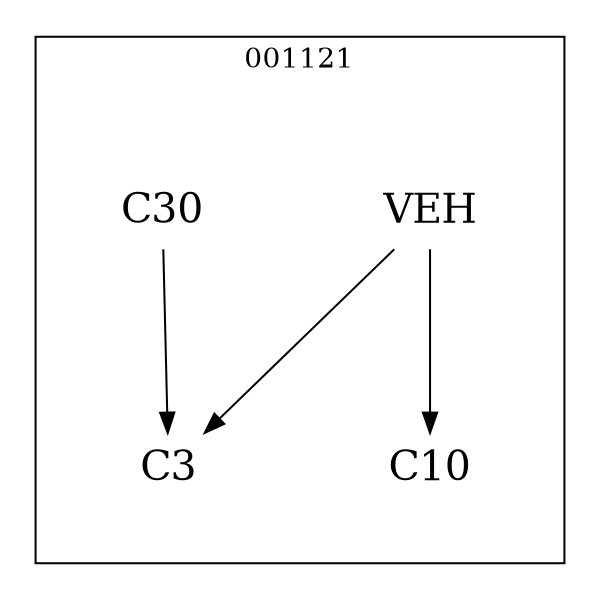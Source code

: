 strict digraph DAGS {
	size = "4,4!" ; ratio ="fill"; subgraph cluster_0{
			labeldoc = "t";
			label = "001121";node	[label= VEH, shape = plaintext, fontsize=20] VEH;node	[label= C3, shape = plaintext, fontsize=20] C3;node	[label= C10, shape = plaintext, fontsize=20] C10;node	[label= C30, shape = plaintext, fontsize=20] C30;
VEH->C3;
VEH->C10;
C30->C3;
	}}